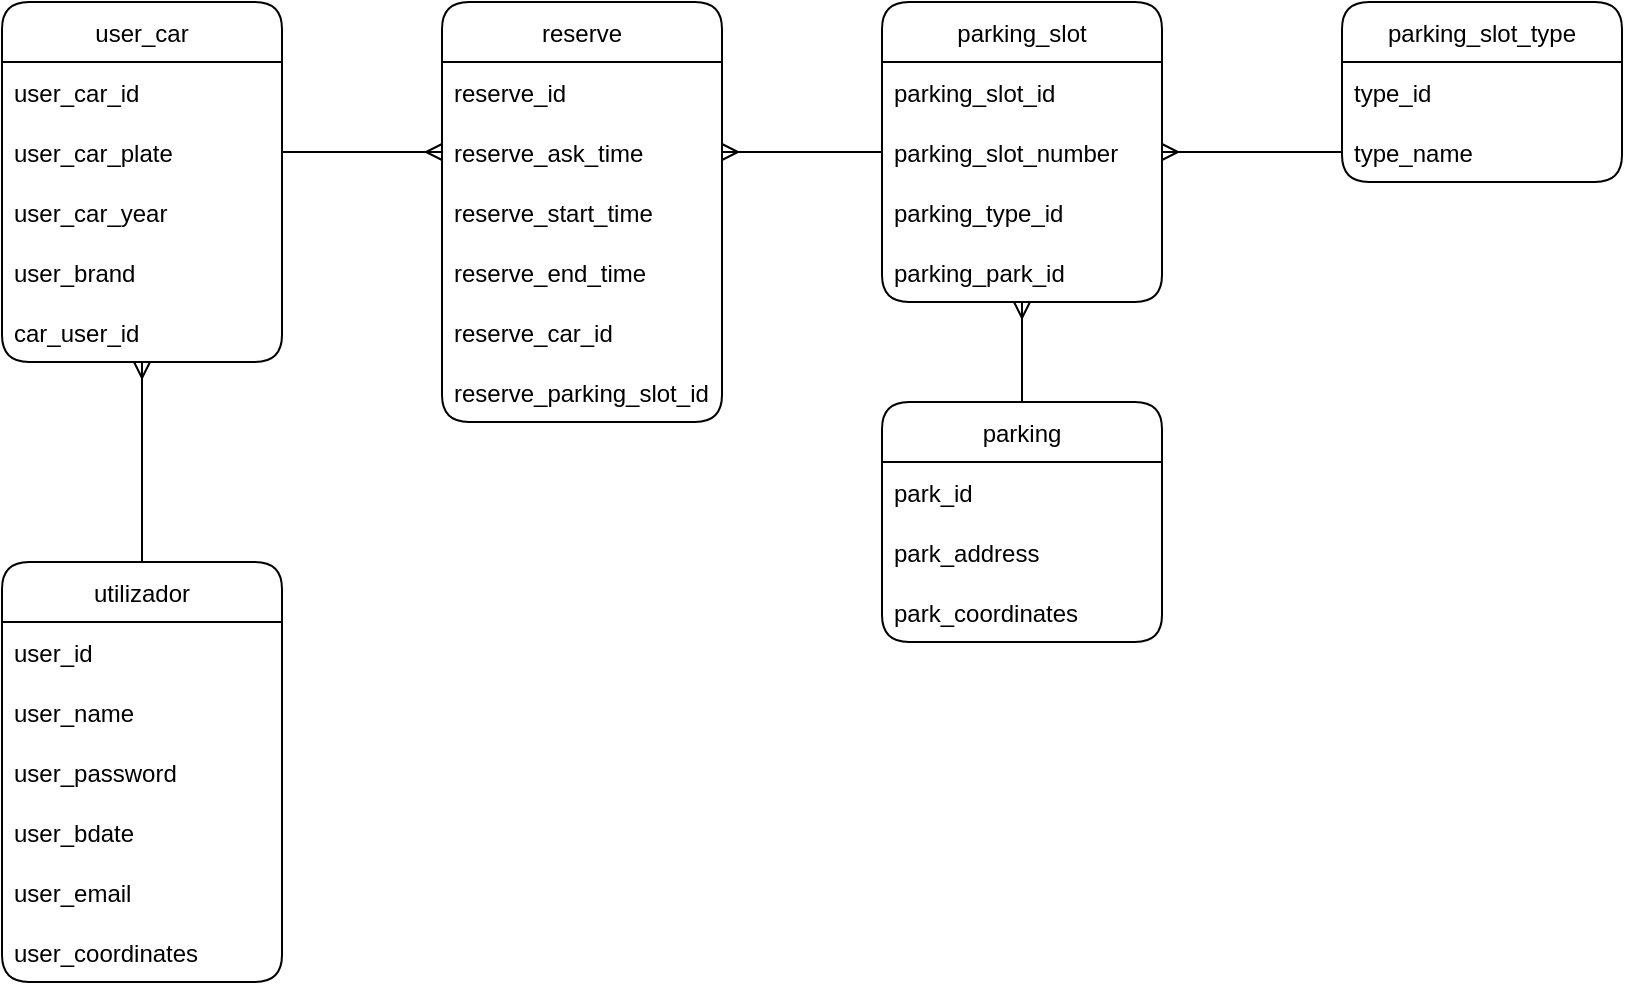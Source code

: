 <mxfile version="15.7.4" type="device"><diagram id="R2lEEEUBdFMjLlhIrx00" name="Page-1"><mxGraphModel dx="1278" dy="539" grid="0" gridSize="10" guides="1" tooltips="1" connect="1" arrows="1" fold="1" page="0" pageScale="1" pageWidth="850" pageHeight="1100" math="0" shadow="0" extFonts="Permanent Marker^https://fonts.googleapis.com/css?family=Permanent+Marker"><root><mxCell id="0"/><mxCell id="1" parent="0"/><mxCell id="w5wngfvePrbkBFffq_fX-9" value="user_car" style="swimlane;fontStyle=0;childLayout=stackLayout;horizontal=1;startSize=30;horizontalStack=0;resizeParent=1;resizeParentMax=0;resizeLast=0;collapsible=1;marginBottom=0;rounded=1;swimlaneLine=1;" parent="1" vertex="1"><mxGeometry x="320" y="120" width="140" height="180" as="geometry"/></mxCell><mxCell id="w5wngfvePrbkBFffq_fX-10" value="user_car_id" style="text;strokeColor=none;fillColor=none;align=left;verticalAlign=middle;spacingLeft=4;spacingRight=4;overflow=hidden;points=[[0,0.5],[1,0.5]];portConstraint=eastwest;rotatable=0;" parent="w5wngfvePrbkBFffq_fX-9" vertex="1"><mxGeometry y="30" width="140" height="30" as="geometry"/></mxCell><mxCell id="w5wngfvePrbkBFffq_fX-11" value="user_car_plate" style="text;strokeColor=none;fillColor=none;align=left;verticalAlign=middle;spacingLeft=4;spacingRight=4;overflow=hidden;points=[[0,0.5],[1,0.5]];portConstraint=eastwest;rotatable=0;" parent="w5wngfvePrbkBFffq_fX-9" vertex="1"><mxGeometry y="60" width="140" height="30" as="geometry"/></mxCell><mxCell id="w5wngfvePrbkBFffq_fX-12" value="user_car_year" style="text;strokeColor=none;fillColor=none;align=left;verticalAlign=middle;spacingLeft=4;spacingRight=4;overflow=hidden;points=[[0,0.5],[1,0.5]];portConstraint=eastwest;rotatable=0;" parent="w5wngfvePrbkBFffq_fX-9" vertex="1"><mxGeometry y="90" width="140" height="30" as="geometry"/></mxCell><mxCell id="w5wngfvePrbkBFffq_fX-63" value="user_brand" style="text;strokeColor=none;fillColor=none;align=left;verticalAlign=middle;spacingLeft=4;spacingRight=4;overflow=hidden;points=[[0,0.5],[1,0.5]];portConstraint=eastwest;rotatable=0;" parent="w5wngfvePrbkBFffq_fX-9" vertex="1"><mxGeometry y="120" width="140" height="30" as="geometry"/></mxCell><mxCell id="OBQU4btn0eaRhCrgNVkc-15" value="car_user_id" style="text;strokeColor=none;fillColor=none;align=left;verticalAlign=middle;spacingLeft=4;spacingRight=4;overflow=hidden;points=[[0,0.5],[1,0.5]];portConstraint=eastwest;rotatable=0;" parent="w5wngfvePrbkBFffq_fX-9" vertex="1"><mxGeometry y="150" width="140" height="30" as="geometry"/></mxCell><mxCell id="w5wngfvePrbkBFffq_fX-30" value="utilizador" style="swimlane;fontStyle=0;childLayout=stackLayout;horizontal=1;startSize=30;horizontalStack=0;resizeParent=1;resizeParentMax=0;resizeLast=0;collapsible=1;marginBottom=0;rounded=1;swimlaneLine=1;" parent="1" vertex="1"><mxGeometry x="320" y="400" width="140" height="210" as="geometry"/></mxCell><mxCell id="w5wngfvePrbkBFffq_fX-33" value="user_id" style="text;strokeColor=none;fillColor=none;align=left;verticalAlign=middle;spacingLeft=4;spacingRight=4;overflow=hidden;points=[[0,0.5],[1,0.5]];portConstraint=eastwest;rotatable=0;" parent="w5wngfvePrbkBFffq_fX-30" vertex="1"><mxGeometry y="30" width="140" height="30" as="geometry"/></mxCell><mxCell id="w5wngfvePrbkBFffq_fX-31" value="user_name" style="text;strokeColor=none;fillColor=none;align=left;verticalAlign=middle;spacingLeft=4;spacingRight=4;overflow=hidden;points=[[0,0.5],[1,0.5]];portConstraint=eastwest;rotatable=0;" parent="w5wngfvePrbkBFffq_fX-30" vertex="1"><mxGeometry y="60" width="140" height="30" as="geometry"/></mxCell><mxCell id="w5wngfvePrbkBFffq_fX-32" value="user_password" style="text;strokeColor=none;fillColor=none;align=left;verticalAlign=middle;spacingLeft=4;spacingRight=4;overflow=hidden;points=[[0,0.5],[1,0.5]];portConstraint=eastwest;rotatable=0;" parent="w5wngfvePrbkBFffq_fX-30" vertex="1"><mxGeometry y="90" width="140" height="30" as="geometry"/></mxCell><mxCell id="w5wngfvePrbkBFffq_fX-50" value="user_bdate" style="text;strokeColor=none;fillColor=none;align=left;verticalAlign=middle;spacingLeft=4;spacingRight=4;overflow=hidden;points=[[0,0.5],[1,0.5]];portConstraint=eastwest;rotatable=0;" parent="w5wngfvePrbkBFffq_fX-30" vertex="1"><mxGeometry y="120" width="140" height="30" as="geometry"/></mxCell><mxCell id="w5wngfvePrbkBFffq_fX-51" value="user_email" style="text;strokeColor=none;fillColor=none;align=left;verticalAlign=middle;spacingLeft=4;spacingRight=4;overflow=hidden;points=[[0,0.5],[1,0.5]];portConstraint=eastwest;rotatable=0;" parent="w5wngfvePrbkBFffq_fX-30" vertex="1"><mxGeometry y="150" width="140" height="30" as="geometry"/></mxCell><mxCell id="w5wngfvePrbkBFffq_fX-60" value="user_coordinates" style="text;strokeColor=none;fillColor=none;align=left;verticalAlign=middle;spacingLeft=4;spacingRight=4;overflow=hidden;points=[[0,0.5],[1,0.5]];portConstraint=eastwest;rotatable=0;" parent="w5wngfvePrbkBFffq_fX-30" vertex="1"><mxGeometry y="180" width="140" height="30" as="geometry"/></mxCell><mxCell id="w5wngfvePrbkBFffq_fX-34" value="reserve" style="swimlane;fontStyle=0;childLayout=stackLayout;horizontal=1;startSize=30;horizontalStack=0;resizeParent=1;resizeParentMax=0;resizeLast=0;collapsible=1;marginBottom=0;rounded=1;swimlaneLine=1;" parent="1" vertex="1"><mxGeometry x="540" y="120" width="140" height="210" as="geometry"/></mxCell><mxCell id="w5wngfvePrbkBFffq_fX-35" value="reserve_id" style="text;strokeColor=none;fillColor=none;align=left;verticalAlign=middle;spacingLeft=4;spacingRight=4;overflow=hidden;points=[[0,0.5],[1,0.5]];portConstraint=eastwest;rotatable=0;" parent="w5wngfvePrbkBFffq_fX-34" vertex="1"><mxGeometry y="30" width="140" height="30" as="geometry"/></mxCell><mxCell id="w5wngfvePrbkBFffq_fX-36" value="reserve_ask_time" style="text;strokeColor=none;fillColor=none;align=left;verticalAlign=middle;spacingLeft=4;spacingRight=4;overflow=hidden;points=[[0,0.5],[1,0.5]];portConstraint=eastwest;rotatable=0;" parent="w5wngfvePrbkBFffq_fX-34" vertex="1"><mxGeometry y="60" width="140" height="30" as="geometry"/></mxCell><mxCell id="w5wngfvePrbkBFffq_fX-37" value="reserve_start_time" style="text;strokeColor=none;fillColor=none;align=left;verticalAlign=middle;spacingLeft=4;spacingRight=4;overflow=hidden;points=[[0,0.5],[1,0.5]];portConstraint=eastwest;rotatable=0;" parent="w5wngfvePrbkBFffq_fX-34" vertex="1"><mxGeometry y="90" width="140" height="30" as="geometry"/></mxCell><mxCell id="w5wngfvePrbkBFffq_fX-66" value="reserve_end_time" style="text;strokeColor=none;fillColor=none;align=left;verticalAlign=middle;spacingLeft=4;spacingRight=4;overflow=hidden;points=[[0,0.5],[1,0.5]];portConstraint=eastwest;rotatable=0;" parent="w5wngfvePrbkBFffq_fX-34" vertex="1"><mxGeometry y="120" width="140" height="30" as="geometry"/></mxCell><mxCell id="OBQU4btn0eaRhCrgNVkc-8" value="reserve_car_id" style="text;strokeColor=none;fillColor=none;align=left;verticalAlign=middle;spacingLeft=4;spacingRight=4;overflow=hidden;points=[[0,0.5],[1,0.5]];portConstraint=eastwest;rotatable=0;" parent="w5wngfvePrbkBFffq_fX-34" vertex="1"><mxGeometry y="150" width="140" height="30" as="geometry"/></mxCell><mxCell id="OBQU4btn0eaRhCrgNVkc-9" value="reserve_parking_slot_id" style="text;strokeColor=none;fillColor=none;align=left;verticalAlign=middle;spacingLeft=4;spacingRight=4;overflow=hidden;points=[[0,0.5],[1,0.5]];portConstraint=eastwest;rotatable=0;" parent="w5wngfvePrbkBFffq_fX-34" vertex="1"><mxGeometry y="180" width="140" height="30" as="geometry"/></mxCell><mxCell id="w5wngfvePrbkBFffq_fX-38" value="parking_slot" style="swimlane;fontStyle=0;childLayout=stackLayout;horizontal=1;startSize=30;horizontalStack=0;resizeParent=1;resizeParentMax=0;resizeLast=0;collapsible=1;marginBottom=0;rounded=1;swimlaneLine=1;" parent="1" vertex="1"><mxGeometry x="760" y="120" width="140" height="150" as="geometry"/></mxCell><mxCell id="w5wngfvePrbkBFffq_fX-39" value="parking_slot_id" style="text;strokeColor=none;fillColor=none;align=left;verticalAlign=middle;spacingLeft=4;spacingRight=4;overflow=hidden;points=[[0,0.5],[1,0.5]];portConstraint=eastwest;rotatable=0;" parent="w5wngfvePrbkBFffq_fX-38" vertex="1"><mxGeometry y="30" width="140" height="30" as="geometry"/></mxCell><mxCell id="w5wngfvePrbkBFffq_fX-40" value="parking_slot_number" style="text;strokeColor=none;fillColor=none;align=left;verticalAlign=middle;spacingLeft=4;spacingRight=4;overflow=hidden;points=[[0,0.5],[1,0.5]];portConstraint=eastwest;rotatable=0;" parent="w5wngfvePrbkBFffq_fX-38" vertex="1"><mxGeometry y="60" width="140" height="30" as="geometry"/></mxCell><mxCell id="OBQU4btn0eaRhCrgNVkc-10" value="parking_type_id" style="text;strokeColor=none;fillColor=none;align=left;verticalAlign=middle;spacingLeft=4;spacingRight=4;overflow=hidden;points=[[0,0.5],[1,0.5]];portConstraint=eastwest;rotatable=0;" parent="w5wngfvePrbkBFffq_fX-38" vertex="1"><mxGeometry y="90" width="140" height="30" as="geometry"/></mxCell><mxCell id="OBQU4btn0eaRhCrgNVkc-11" value="parking_park_id" style="text;strokeColor=none;fillColor=none;align=left;verticalAlign=middle;spacingLeft=4;spacingRight=4;overflow=hidden;points=[[0,0.5],[1,0.5]];portConstraint=eastwest;rotatable=0;" parent="w5wngfvePrbkBFffq_fX-38" vertex="1"><mxGeometry y="120" width="140" height="30" as="geometry"/></mxCell><mxCell id="w5wngfvePrbkBFffq_fX-42" value="parking" style="swimlane;fontStyle=0;childLayout=stackLayout;horizontal=1;startSize=30;horizontalStack=0;resizeParent=1;resizeParentMax=0;resizeLast=0;collapsible=1;marginBottom=0;rounded=1;swimlaneLine=1;" parent="1" vertex="1"><mxGeometry x="760" y="320" width="140" height="120" as="geometry"/></mxCell><mxCell id="w5wngfvePrbkBFffq_fX-43" value="park_id" style="text;strokeColor=none;fillColor=none;align=left;verticalAlign=middle;spacingLeft=4;spacingRight=4;overflow=hidden;points=[[0,0.5],[1,0.5]];portConstraint=eastwest;rotatable=0;" parent="w5wngfvePrbkBFffq_fX-42" vertex="1"><mxGeometry y="30" width="140" height="30" as="geometry"/></mxCell><mxCell id="w5wngfvePrbkBFffq_fX-44" value="park_address" style="text;strokeColor=none;fillColor=none;align=left;verticalAlign=middle;spacingLeft=4;spacingRight=4;overflow=hidden;points=[[0,0.5],[1,0.5]];portConstraint=eastwest;rotatable=0;" parent="w5wngfvePrbkBFffq_fX-42" vertex="1"><mxGeometry y="60" width="140" height="30" as="geometry"/></mxCell><mxCell id="w5wngfvePrbkBFffq_fX-45" value="park_coordinates" style="text;strokeColor=none;fillColor=none;align=left;verticalAlign=middle;spacingLeft=4;spacingRight=4;overflow=hidden;points=[[0,0.5],[1,0.5]];portConstraint=eastwest;rotatable=0;" parent="w5wngfvePrbkBFffq_fX-42" vertex="1"><mxGeometry y="90" width="140" height="30" as="geometry"/></mxCell><mxCell id="w5wngfvePrbkBFffq_fX-46" value="parking_slot_type" style="swimlane;fontStyle=0;childLayout=stackLayout;horizontal=1;startSize=30;horizontalStack=0;resizeParent=1;resizeParentMax=0;resizeLast=0;collapsible=1;marginBottom=0;rounded=1;swimlaneLine=1;" parent="1" vertex="1"><mxGeometry x="990" y="120" width="140" height="90" as="geometry"/></mxCell><mxCell id="w5wngfvePrbkBFffq_fX-68" value="type_id" style="text;strokeColor=none;fillColor=none;align=left;verticalAlign=middle;spacingLeft=4;spacingRight=4;overflow=hidden;points=[[0,0.5],[1,0.5]];portConstraint=eastwest;rotatable=0;" parent="w5wngfvePrbkBFffq_fX-46" vertex="1"><mxGeometry y="30" width="140" height="30" as="geometry"/></mxCell><mxCell id="w5wngfvePrbkBFffq_fX-69" value="type_name" style="text;strokeColor=none;fillColor=none;align=left;verticalAlign=middle;spacingLeft=4;spacingRight=4;overflow=hidden;points=[[0,0.5],[1,0.5]];portConstraint=eastwest;rotatable=0;" parent="w5wngfvePrbkBFffq_fX-46" vertex="1"><mxGeometry y="60" width="140" height="30" as="geometry"/></mxCell><mxCell id="w5wngfvePrbkBFffq_fX-54" value="" style="fontSize=12;html=1;endArrow=ERmany;rounded=0;strokeColor=default;exitX=0.5;exitY=0;exitDx=0;exitDy=0;" parent="1" source="w5wngfvePrbkBFffq_fX-30" target="OBQU4btn0eaRhCrgNVkc-15" edge="1"><mxGeometry width="100" height="100" relative="1" as="geometry"><mxPoint x="490" y="400" as="sourcePoint"/><mxPoint x="390" y="330" as="targetPoint"/></mxGeometry></mxCell><mxCell id="w5wngfvePrbkBFffq_fX-55" value="" style="fontSize=12;html=1;endArrow=ERmany;rounded=0;strokeColor=default;entryX=0;entryY=0.5;entryDx=0;entryDy=0;exitX=1;exitY=0.5;exitDx=0;exitDy=0;" parent="1" source="w5wngfvePrbkBFffq_fX-11" target="w5wngfvePrbkBFffq_fX-36" edge="1"><mxGeometry width="100" height="100" relative="1" as="geometry"><mxPoint x="490" y="195" as="sourcePoint"/><mxPoint x="399.58" y="249.01" as="targetPoint"/></mxGeometry></mxCell><mxCell id="w5wngfvePrbkBFffq_fX-56" value="" style="fontSize=12;html=1;endArrow=ERmany;rounded=0;strokeColor=default;exitX=0;exitY=0.5;exitDx=0;exitDy=0;entryX=1;entryY=0.5;entryDx=0;entryDy=0;" parent="1" source="w5wngfvePrbkBFffq_fX-40" edge="1"><mxGeometry width="100" height="100" relative="1" as="geometry"><mxPoint x="420" y="340" as="sourcePoint"/><mxPoint x="680" y="195" as="targetPoint"/></mxGeometry></mxCell><mxCell id="w5wngfvePrbkBFffq_fX-58" value="" style="fontSize=12;html=1;endArrow=ERmany;rounded=0;strokeColor=default;exitX=0.5;exitY=0;exitDx=0;exitDy=0;" parent="1" source="w5wngfvePrbkBFffq_fX-42" edge="1"><mxGeometry width="100" height="100" relative="1" as="geometry"><mxPoint x="440" y="360" as="sourcePoint"/><mxPoint x="830" y="270" as="targetPoint"/></mxGeometry></mxCell><mxCell id="OBQU4btn0eaRhCrgNVkc-16" value="" style="fontSize=12;html=1;endArrow=ERmany;rounded=0;strokeColor=default;exitX=0;exitY=0.5;exitDx=0;exitDy=0;" parent="1" source="w5wngfvePrbkBFffq_fX-69" edge="1"><mxGeometry width="100" height="100" relative="1" as="geometry"><mxPoint x="770" y="205" as="sourcePoint"/><mxPoint x="900" y="195" as="targetPoint"/></mxGeometry></mxCell></root></mxGraphModel></diagram></mxfile>